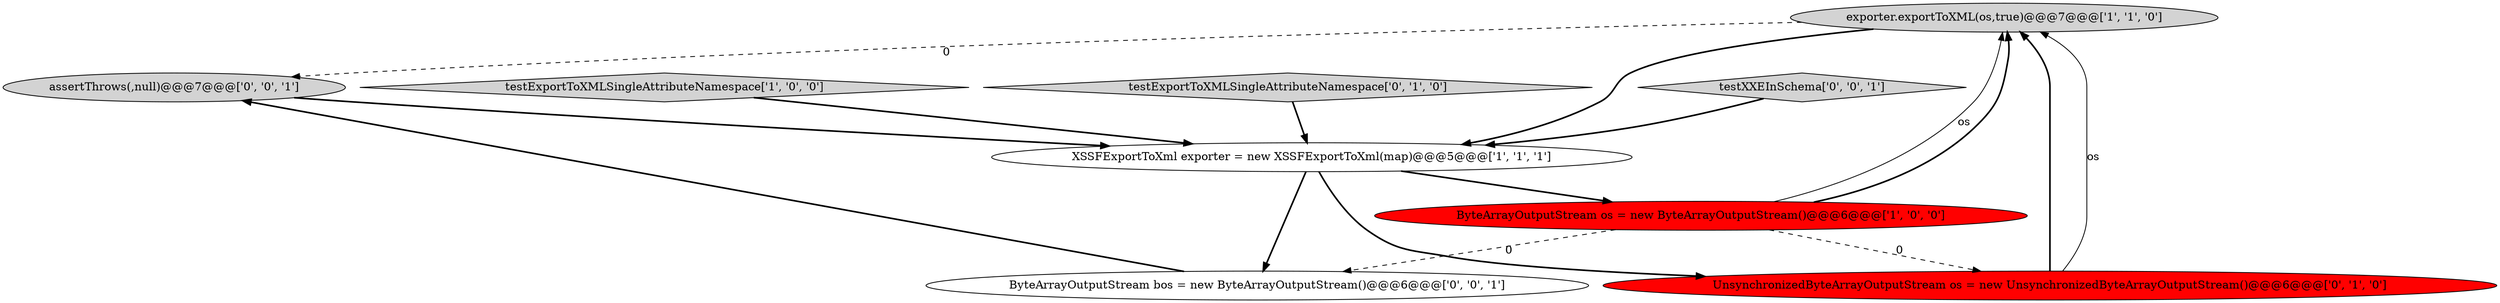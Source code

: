 digraph {
0 [style = filled, label = "exporter.exportToXML(os,true)@@@7@@@['1', '1', '0']", fillcolor = lightgray, shape = ellipse image = "AAA0AAABBB1BBB"];
6 [style = filled, label = "assertThrows(,null)@@@7@@@['0', '0', '1']", fillcolor = lightgray, shape = ellipse image = "AAA0AAABBB3BBB"];
7 [style = filled, label = "testXXEInSchema['0', '0', '1']", fillcolor = lightgray, shape = diamond image = "AAA0AAABBB3BBB"];
3 [style = filled, label = "XSSFExportToXml exporter = new XSSFExportToXml(map)@@@5@@@['1', '1', '1']", fillcolor = white, shape = ellipse image = "AAA0AAABBB1BBB"];
2 [style = filled, label = "testExportToXMLSingleAttributeNamespace['1', '0', '0']", fillcolor = lightgray, shape = diamond image = "AAA0AAABBB1BBB"];
4 [style = filled, label = "UnsynchronizedByteArrayOutputStream os = new UnsynchronizedByteArrayOutputStream()@@@6@@@['0', '1', '0']", fillcolor = red, shape = ellipse image = "AAA1AAABBB2BBB"];
8 [style = filled, label = "ByteArrayOutputStream bos = new ByteArrayOutputStream()@@@6@@@['0', '0', '1']", fillcolor = white, shape = ellipse image = "AAA0AAABBB3BBB"];
5 [style = filled, label = "testExportToXMLSingleAttributeNamespace['0', '1', '0']", fillcolor = lightgray, shape = diamond image = "AAA0AAABBB2BBB"];
1 [style = filled, label = "ByteArrayOutputStream os = new ByteArrayOutputStream()@@@6@@@['1', '0', '0']", fillcolor = red, shape = ellipse image = "AAA1AAABBB1BBB"];
0->3 [style = bold, label=""];
5->3 [style = bold, label=""];
6->3 [style = bold, label=""];
1->4 [style = dashed, label="0"];
1->8 [style = dashed, label="0"];
8->6 [style = bold, label=""];
1->0 [style = solid, label="os"];
1->0 [style = bold, label=""];
4->0 [style = solid, label="os"];
3->1 [style = bold, label=""];
3->4 [style = bold, label=""];
3->8 [style = bold, label=""];
7->3 [style = bold, label=""];
2->3 [style = bold, label=""];
4->0 [style = bold, label=""];
0->6 [style = dashed, label="0"];
}
